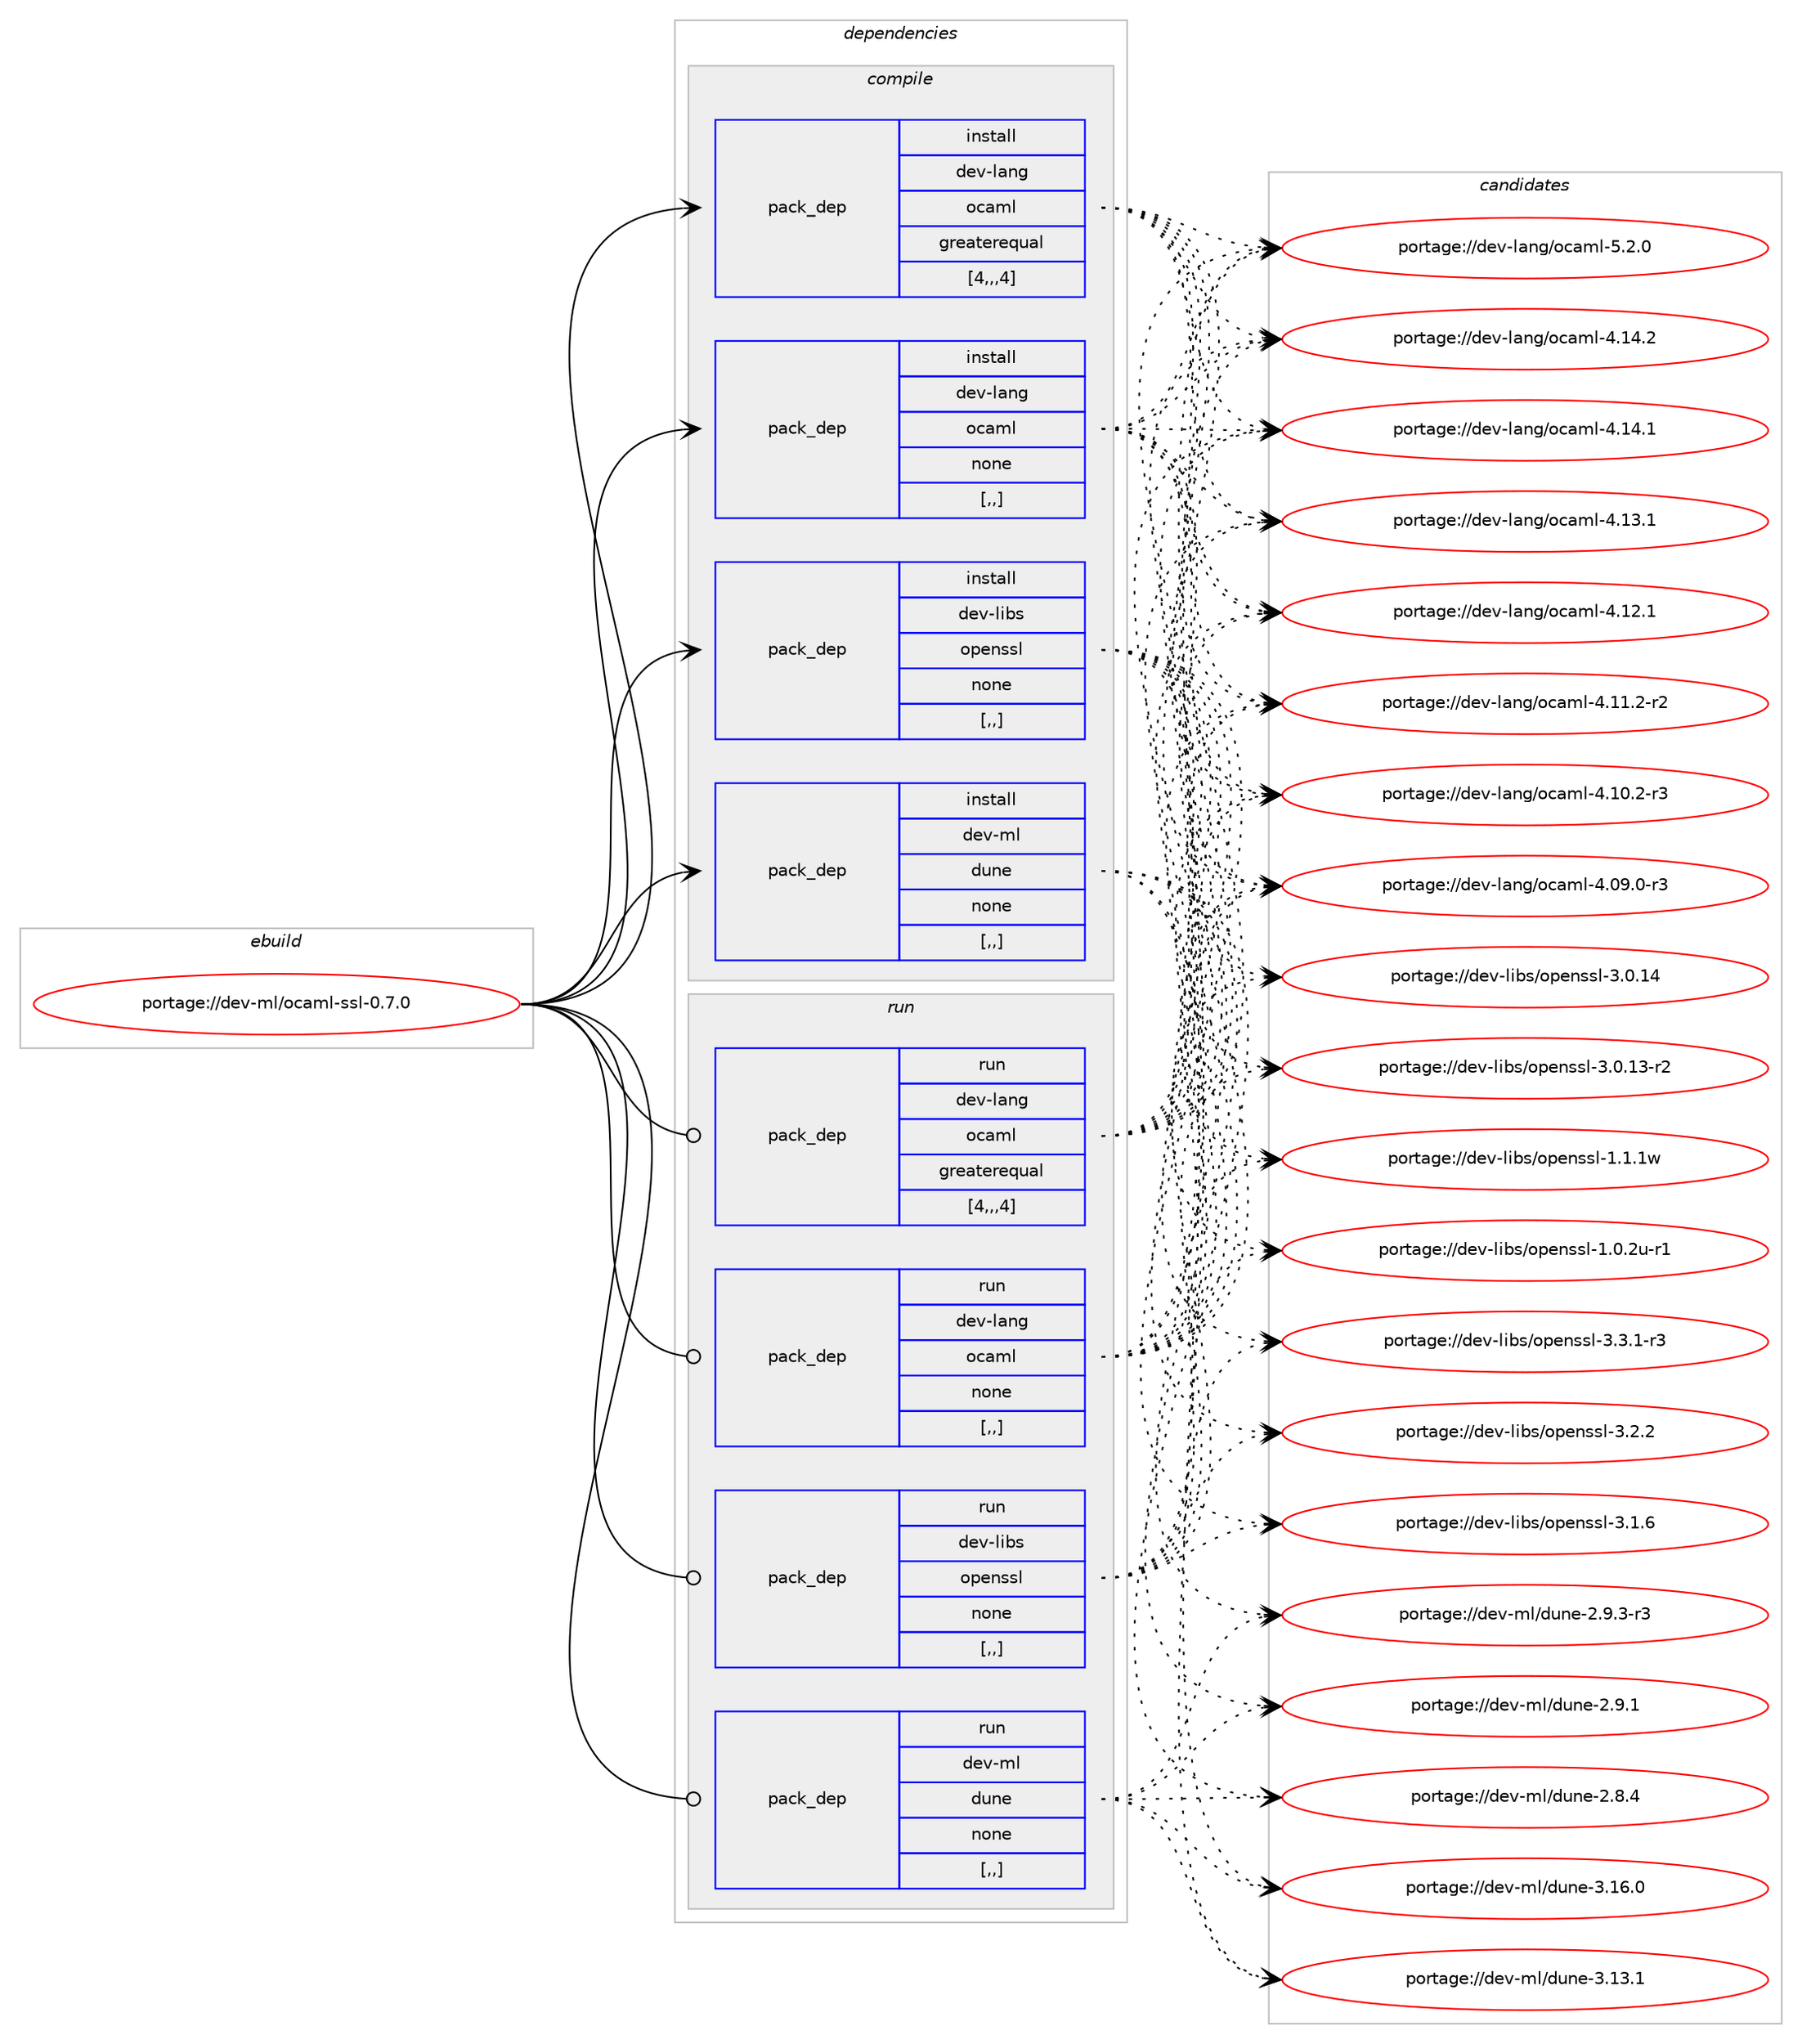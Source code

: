 digraph prolog {

# *************
# Graph options
# *************

newrank=true;
concentrate=true;
compound=true;
graph [rankdir=LR,fontname=Helvetica,fontsize=10,ranksep=1.5];#, ranksep=2.5, nodesep=0.2];
edge  [arrowhead=vee];
node  [fontname=Helvetica,fontsize=10];

# **********
# The ebuild
# **********

subgraph cluster_leftcol {
color=gray;
label=<<i>ebuild</i>>;
id [label="portage://dev-ml/ocaml-ssl-0.7.0", color=red, width=4, href="../dev-ml/ocaml-ssl-0.7.0.svg"];
}

# ****************
# The dependencies
# ****************

subgraph cluster_midcol {
color=gray;
label=<<i>dependencies</i>>;
subgraph cluster_compile {
fillcolor="#eeeeee";
style=filled;
label=<<i>compile</i>>;
subgraph pack450791 {
dependency615531 [label=<<TABLE BORDER="0" CELLBORDER="1" CELLSPACING="0" CELLPADDING="4" WIDTH="220"><TR><TD ROWSPAN="6" CELLPADDING="30">pack_dep</TD></TR><TR><TD WIDTH="110">install</TD></TR><TR><TD>dev-lang</TD></TR><TR><TD>ocaml</TD></TR><TR><TD>greaterequal</TD></TR><TR><TD>[4,,,4]</TD></TR></TABLE>>, shape=none, color=blue];
}
id:e -> dependency615531:w [weight=20,style="solid",arrowhead="vee"];
subgraph pack450792 {
dependency615532 [label=<<TABLE BORDER="0" CELLBORDER="1" CELLSPACING="0" CELLPADDING="4" WIDTH="220"><TR><TD ROWSPAN="6" CELLPADDING="30">pack_dep</TD></TR><TR><TD WIDTH="110">install</TD></TR><TR><TD>dev-lang</TD></TR><TR><TD>ocaml</TD></TR><TR><TD>none</TD></TR><TR><TD>[,,]</TD></TR></TABLE>>, shape=none, color=blue];
}
id:e -> dependency615532:w [weight=20,style="solid",arrowhead="vee"];
subgraph pack450793 {
dependency615533 [label=<<TABLE BORDER="0" CELLBORDER="1" CELLSPACING="0" CELLPADDING="4" WIDTH="220"><TR><TD ROWSPAN="6" CELLPADDING="30">pack_dep</TD></TR><TR><TD WIDTH="110">install</TD></TR><TR><TD>dev-libs</TD></TR><TR><TD>openssl</TD></TR><TR><TD>none</TD></TR><TR><TD>[,,]</TD></TR></TABLE>>, shape=none, color=blue];
}
id:e -> dependency615533:w [weight=20,style="solid",arrowhead="vee"];
subgraph pack450794 {
dependency615534 [label=<<TABLE BORDER="0" CELLBORDER="1" CELLSPACING="0" CELLPADDING="4" WIDTH="220"><TR><TD ROWSPAN="6" CELLPADDING="30">pack_dep</TD></TR><TR><TD WIDTH="110">install</TD></TR><TR><TD>dev-ml</TD></TR><TR><TD>dune</TD></TR><TR><TD>none</TD></TR><TR><TD>[,,]</TD></TR></TABLE>>, shape=none, color=blue];
}
id:e -> dependency615534:w [weight=20,style="solid",arrowhead="vee"];
}
subgraph cluster_compileandrun {
fillcolor="#eeeeee";
style=filled;
label=<<i>compile and run</i>>;
}
subgraph cluster_run {
fillcolor="#eeeeee";
style=filled;
label=<<i>run</i>>;
subgraph pack450795 {
dependency615535 [label=<<TABLE BORDER="0" CELLBORDER="1" CELLSPACING="0" CELLPADDING="4" WIDTH="220"><TR><TD ROWSPAN="6" CELLPADDING="30">pack_dep</TD></TR><TR><TD WIDTH="110">run</TD></TR><TR><TD>dev-lang</TD></TR><TR><TD>ocaml</TD></TR><TR><TD>greaterequal</TD></TR><TR><TD>[4,,,4]</TD></TR></TABLE>>, shape=none, color=blue];
}
id:e -> dependency615535:w [weight=20,style="solid",arrowhead="odot"];
subgraph pack450796 {
dependency615536 [label=<<TABLE BORDER="0" CELLBORDER="1" CELLSPACING="0" CELLPADDING="4" WIDTH="220"><TR><TD ROWSPAN="6" CELLPADDING="30">pack_dep</TD></TR><TR><TD WIDTH="110">run</TD></TR><TR><TD>dev-lang</TD></TR><TR><TD>ocaml</TD></TR><TR><TD>none</TD></TR><TR><TD>[,,]</TD></TR></TABLE>>, shape=none, color=blue];
}
id:e -> dependency615536:w [weight=20,style="solid",arrowhead="odot"];
subgraph pack450797 {
dependency615537 [label=<<TABLE BORDER="0" CELLBORDER="1" CELLSPACING="0" CELLPADDING="4" WIDTH="220"><TR><TD ROWSPAN="6" CELLPADDING="30">pack_dep</TD></TR><TR><TD WIDTH="110">run</TD></TR><TR><TD>dev-libs</TD></TR><TR><TD>openssl</TD></TR><TR><TD>none</TD></TR><TR><TD>[,,]</TD></TR></TABLE>>, shape=none, color=blue];
}
id:e -> dependency615537:w [weight=20,style="solid",arrowhead="odot"];
subgraph pack450798 {
dependency615538 [label=<<TABLE BORDER="0" CELLBORDER="1" CELLSPACING="0" CELLPADDING="4" WIDTH="220"><TR><TD ROWSPAN="6" CELLPADDING="30">pack_dep</TD></TR><TR><TD WIDTH="110">run</TD></TR><TR><TD>dev-ml</TD></TR><TR><TD>dune</TD></TR><TR><TD>none</TD></TR><TR><TD>[,,]</TD></TR></TABLE>>, shape=none, color=blue];
}
id:e -> dependency615538:w [weight=20,style="solid",arrowhead="odot"];
}
}

# **************
# The candidates
# **************

subgraph cluster_choices {
rank=same;
color=gray;
label=<<i>candidates</i>>;

subgraph choice450791 {
color=black;
nodesep=1;
choice1001011184510897110103471119997109108455346504648 [label="portage://dev-lang/ocaml-5.2.0", color=red, width=4,href="../dev-lang/ocaml-5.2.0.svg"];
choice100101118451089711010347111999710910845524649524650 [label="portage://dev-lang/ocaml-4.14.2", color=red, width=4,href="../dev-lang/ocaml-4.14.2.svg"];
choice100101118451089711010347111999710910845524649524649 [label="portage://dev-lang/ocaml-4.14.1", color=red, width=4,href="../dev-lang/ocaml-4.14.1.svg"];
choice100101118451089711010347111999710910845524649514649 [label="portage://dev-lang/ocaml-4.13.1", color=red, width=4,href="../dev-lang/ocaml-4.13.1.svg"];
choice100101118451089711010347111999710910845524649504649 [label="portage://dev-lang/ocaml-4.12.1", color=red, width=4,href="../dev-lang/ocaml-4.12.1.svg"];
choice1001011184510897110103471119997109108455246494946504511450 [label="portage://dev-lang/ocaml-4.11.2-r2", color=red, width=4,href="../dev-lang/ocaml-4.11.2-r2.svg"];
choice1001011184510897110103471119997109108455246494846504511451 [label="portage://dev-lang/ocaml-4.10.2-r3", color=red, width=4,href="../dev-lang/ocaml-4.10.2-r3.svg"];
choice1001011184510897110103471119997109108455246485746484511451 [label="portage://dev-lang/ocaml-4.09.0-r3", color=red, width=4,href="../dev-lang/ocaml-4.09.0-r3.svg"];
dependency615531:e -> choice1001011184510897110103471119997109108455346504648:w [style=dotted,weight="100"];
dependency615531:e -> choice100101118451089711010347111999710910845524649524650:w [style=dotted,weight="100"];
dependency615531:e -> choice100101118451089711010347111999710910845524649524649:w [style=dotted,weight="100"];
dependency615531:e -> choice100101118451089711010347111999710910845524649514649:w [style=dotted,weight="100"];
dependency615531:e -> choice100101118451089711010347111999710910845524649504649:w [style=dotted,weight="100"];
dependency615531:e -> choice1001011184510897110103471119997109108455246494946504511450:w [style=dotted,weight="100"];
dependency615531:e -> choice1001011184510897110103471119997109108455246494846504511451:w [style=dotted,weight="100"];
dependency615531:e -> choice1001011184510897110103471119997109108455246485746484511451:w [style=dotted,weight="100"];
}
subgraph choice450792 {
color=black;
nodesep=1;
choice1001011184510897110103471119997109108455346504648 [label="portage://dev-lang/ocaml-5.2.0", color=red, width=4,href="../dev-lang/ocaml-5.2.0.svg"];
choice100101118451089711010347111999710910845524649524650 [label="portage://dev-lang/ocaml-4.14.2", color=red, width=4,href="../dev-lang/ocaml-4.14.2.svg"];
choice100101118451089711010347111999710910845524649524649 [label="portage://dev-lang/ocaml-4.14.1", color=red, width=4,href="../dev-lang/ocaml-4.14.1.svg"];
choice100101118451089711010347111999710910845524649514649 [label="portage://dev-lang/ocaml-4.13.1", color=red, width=4,href="../dev-lang/ocaml-4.13.1.svg"];
choice100101118451089711010347111999710910845524649504649 [label="portage://dev-lang/ocaml-4.12.1", color=red, width=4,href="../dev-lang/ocaml-4.12.1.svg"];
choice1001011184510897110103471119997109108455246494946504511450 [label="portage://dev-lang/ocaml-4.11.2-r2", color=red, width=4,href="../dev-lang/ocaml-4.11.2-r2.svg"];
choice1001011184510897110103471119997109108455246494846504511451 [label="portage://dev-lang/ocaml-4.10.2-r3", color=red, width=4,href="../dev-lang/ocaml-4.10.2-r3.svg"];
choice1001011184510897110103471119997109108455246485746484511451 [label="portage://dev-lang/ocaml-4.09.0-r3", color=red, width=4,href="../dev-lang/ocaml-4.09.0-r3.svg"];
dependency615532:e -> choice1001011184510897110103471119997109108455346504648:w [style=dotted,weight="100"];
dependency615532:e -> choice100101118451089711010347111999710910845524649524650:w [style=dotted,weight="100"];
dependency615532:e -> choice100101118451089711010347111999710910845524649524649:w [style=dotted,weight="100"];
dependency615532:e -> choice100101118451089711010347111999710910845524649514649:w [style=dotted,weight="100"];
dependency615532:e -> choice100101118451089711010347111999710910845524649504649:w [style=dotted,weight="100"];
dependency615532:e -> choice1001011184510897110103471119997109108455246494946504511450:w [style=dotted,weight="100"];
dependency615532:e -> choice1001011184510897110103471119997109108455246494846504511451:w [style=dotted,weight="100"];
dependency615532:e -> choice1001011184510897110103471119997109108455246485746484511451:w [style=dotted,weight="100"];
}
subgraph choice450793 {
color=black;
nodesep=1;
choice1001011184510810598115471111121011101151151084551465146494511451 [label="portage://dev-libs/openssl-3.3.1-r3", color=red, width=4,href="../dev-libs/openssl-3.3.1-r3.svg"];
choice100101118451081059811547111112101110115115108455146504650 [label="portage://dev-libs/openssl-3.2.2", color=red, width=4,href="../dev-libs/openssl-3.2.2.svg"];
choice100101118451081059811547111112101110115115108455146494654 [label="portage://dev-libs/openssl-3.1.6", color=red, width=4,href="../dev-libs/openssl-3.1.6.svg"];
choice10010111845108105981154711111210111011511510845514648464952 [label="portage://dev-libs/openssl-3.0.14", color=red, width=4,href="../dev-libs/openssl-3.0.14.svg"];
choice100101118451081059811547111112101110115115108455146484649514511450 [label="portage://dev-libs/openssl-3.0.13-r2", color=red, width=4,href="../dev-libs/openssl-3.0.13-r2.svg"];
choice100101118451081059811547111112101110115115108454946494649119 [label="portage://dev-libs/openssl-1.1.1w", color=red, width=4,href="../dev-libs/openssl-1.1.1w.svg"];
choice1001011184510810598115471111121011101151151084549464846501174511449 [label="portage://dev-libs/openssl-1.0.2u-r1", color=red, width=4,href="../dev-libs/openssl-1.0.2u-r1.svg"];
dependency615533:e -> choice1001011184510810598115471111121011101151151084551465146494511451:w [style=dotted,weight="100"];
dependency615533:e -> choice100101118451081059811547111112101110115115108455146504650:w [style=dotted,weight="100"];
dependency615533:e -> choice100101118451081059811547111112101110115115108455146494654:w [style=dotted,weight="100"];
dependency615533:e -> choice10010111845108105981154711111210111011511510845514648464952:w [style=dotted,weight="100"];
dependency615533:e -> choice100101118451081059811547111112101110115115108455146484649514511450:w [style=dotted,weight="100"];
dependency615533:e -> choice100101118451081059811547111112101110115115108454946494649119:w [style=dotted,weight="100"];
dependency615533:e -> choice1001011184510810598115471111121011101151151084549464846501174511449:w [style=dotted,weight="100"];
}
subgraph choice450794 {
color=black;
nodesep=1;
choice100101118451091084710011711010145514649544648 [label="portage://dev-ml/dune-3.16.0", color=red, width=4,href="../dev-ml/dune-3.16.0.svg"];
choice100101118451091084710011711010145514649514649 [label="portage://dev-ml/dune-3.13.1", color=red, width=4,href="../dev-ml/dune-3.13.1.svg"];
choice10010111845109108471001171101014550465746514511451 [label="portage://dev-ml/dune-2.9.3-r3", color=red, width=4,href="../dev-ml/dune-2.9.3-r3.svg"];
choice1001011184510910847100117110101455046574649 [label="portage://dev-ml/dune-2.9.1", color=red, width=4,href="../dev-ml/dune-2.9.1.svg"];
choice1001011184510910847100117110101455046564652 [label="portage://dev-ml/dune-2.8.4", color=red, width=4,href="../dev-ml/dune-2.8.4.svg"];
dependency615534:e -> choice100101118451091084710011711010145514649544648:w [style=dotted,weight="100"];
dependency615534:e -> choice100101118451091084710011711010145514649514649:w [style=dotted,weight="100"];
dependency615534:e -> choice10010111845109108471001171101014550465746514511451:w [style=dotted,weight="100"];
dependency615534:e -> choice1001011184510910847100117110101455046574649:w [style=dotted,weight="100"];
dependency615534:e -> choice1001011184510910847100117110101455046564652:w [style=dotted,weight="100"];
}
subgraph choice450795 {
color=black;
nodesep=1;
choice1001011184510897110103471119997109108455346504648 [label="portage://dev-lang/ocaml-5.2.0", color=red, width=4,href="../dev-lang/ocaml-5.2.0.svg"];
choice100101118451089711010347111999710910845524649524650 [label="portage://dev-lang/ocaml-4.14.2", color=red, width=4,href="../dev-lang/ocaml-4.14.2.svg"];
choice100101118451089711010347111999710910845524649524649 [label="portage://dev-lang/ocaml-4.14.1", color=red, width=4,href="../dev-lang/ocaml-4.14.1.svg"];
choice100101118451089711010347111999710910845524649514649 [label="portage://dev-lang/ocaml-4.13.1", color=red, width=4,href="../dev-lang/ocaml-4.13.1.svg"];
choice100101118451089711010347111999710910845524649504649 [label="portage://dev-lang/ocaml-4.12.1", color=red, width=4,href="../dev-lang/ocaml-4.12.1.svg"];
choice1001011184510897110103471119997109108455246494946504511450 [label="portage://dev-lang/ocaml-4.11.2-r2", color=red, width=4,href="../dev-lang/ocaml-4.11.2-r2.svg"];
choice1001011184510897110103471119997109108455246494846504511451 [label="portage://dev-lang/ocaml-4.10.2-r3", color=red, width=4,href="../dev-lang/ocaml-4.10.2-r3.svg"];
choice1001011184510897110103471119997109108455246485746484511451 [label="portage://dev-lang/ocaml-4.09.0-r3", color=red, width=4,href="../dev-lang/ocaml-4.09.0-r3.svg"];
dependency615535:e -> choice1001011184510897110103471119997109108455346504648:w [style=dotted,weight="100"];
dependency615535:e -> choice100101118451089711010347111999710910845524649524650:w [style=dotted,weight="100"];
dependency615535:e -> choice100101118451089711010347111999710910845524649524649:w [style=dotted,weight="100"];
dependency615535:e -> choice100101118451089711010347111999710910845524649514649:w [style=dotted,weight="100"];
dependency615535:e -> choice100101118451089711010347111999710910845524649504649:w [style=dotted,weight="100"];
dependency615535:e -> choice1001011184510897110103471119997109108455246494946504511450:w [style=dotted,weight="100"];
dependency615535:e -> choice1001011184510897110103471119997109108455246494846504511451:w [style=dotted,weight="100"];
dependency615535:e -> choice1001011184510897110103471119997109108455246485746484511451:w [style=dotted,weight="100"];
}
subgraph choice450796 {
color=black;
nodesep=1;
choice1001011184510897110103471119997109108455346504648 [label="portage://dev-lang/ocaml-5.2.0", color=red, width=4,href="../dev-lang/ocaml-5.2.0.svg"];
choice100101118451089711010347111999710910845524649524650 [label="portage://dev-lang/ocaml-4.14.2", color=red, width=4,href="../dev-lang/ocaml-4.14.2.svg"];
choice100101118451089711010347111999710910845524649524649 [label="portage://dev-lang/ocaml-4.14.1", color=red, width=4,href="../dev-lang/ocaml-4.14.1.svg"];
choice100101118451089711010347111999710910845524649514649 [label="portage://dev-lang/ocaml-4.13.1", color=red, width=4,href="../dev-lang/ocaml-4.13.1.svg"];
choice100101118451089711010347111999710910845524649504649 [label="portage://dev-lang/ocaml-4.12.1", color=red, width=4,href="../dev-lang/ocaml-4.12.1.svg"];
choice1001011184510897110103471119997109108455246494946504511450 [label="portage://dev-lang/ocaml-4.11.2-r2", color=red, width=4,href="../dev-lang/ocaml-4.11.2-r2.svg"];
choice1001011184510897110103471119997109108455246494846504511451 [label="portage://dev-lang/ocaml-4.10.2-r3", color=red, width=4,href="../dev-lang/ocaml-4.10.2-r3.svg"];
choice1001011184510897110103471119997109108455246485746484511451 [label="portage://dev-lang/ocaml-4.09.0-r3", color=red, width=4,href="../dev-lang/ocaml-4.09.0-r3.svg"];
dependency615536:e -> choice1001011184510897110103471119997109108455346504648:w [style=dotted,weight="100"];
dependency615536:e -> choice100101118451089711010347111999710910845524649524650:w [style=dotted,weight="100"];
dependency615536:e -> choice100101118451089711010347111999710910845524649524649:w [style=dotted,weight="100"];
dependency615536:e -> choice100101118451089711010347111999710910845524649514649:w [style=dotted,weight="100"];
dependency615536:e -> choice100101118451089711010347111999710910845524649504649:w [style=dotted,weight="100"];
dependency615536:e -> choice1001011184510897110103471119997109108455246494946504511450:w [style=dotted,weight="100"];
dependency615536:e -> choice1001011184510897110103471119997109108455246494846504511451:w [style=dotted,weight="100"];
dependency615536:e -> choice1001011184510897110103471119997109108455246485746484511451:w [style=dotted,weight="100"];
}
subgraph choice450797 {
color=black;
nodesep=1;
choice1001011184510810598115471111121011101151151084551465146494511451 [label="portage://dev-libs/openssl-3.3.1-r3", color=red, width=4,href="../dev-libs/openssl-3.3.1-r3.svg"];
choice100101118451081059811547111112101110115115108455146504650 [label="portage://dev-libs/openssl-3.2.2", color=red, width=4,href="../dev-libs/openssl-3.2.2.svg"];
choice100101118451081059811547111112101110115115108455146494654 [label="portage://dev-libs/openssl-3.1.6", color=red, width=4,href="../dev-libs/openssl-3.1.6.svg"];
choice10010111845108105981154711111210111011511510845514648464952 [label="portage://dev-libs/openssl-3.0.14", color=red, width=4,href="../dev-libs/openssl-3.0.14.svg"];
choice100101118451081059811547111112101110115115108455146484649514511450 [label="portage://dev-libs/openssl-3.0.13-r2", color=red, width=4,href="../dev-libs/openssl-3.0.13-r2.svg"];
choice100101118451081059811547111112101110115115108454946494649119 [label="portage://dev-libs/openssl-1.1.1w", color=red, width=4,href="../dev-libs/openssl-1.1.1w.svg"];
choice1001011184510810598115471111121011101151151084549464846501174511449 [label="portage://dev-libs/openssl-1.0.2u-r1", color=red, width=4,href="../dev-libs/openssl-1.0.2u-r1.svg"];
dependency615537:e -> choice1001011184510810598115471111121011101151151084551465146494511451:w [style=dotted,weight="100"];
dependency615537:e -> choice100101118451081059811547111112101110115115108455146504650:w [style=dotted,weight="100"];
dependency615537:e -> choice100101118451081059811547111112101110115115108455146494654:w [style=dotted,weight="100"];
dependency615537:e -> choice10010111845108105981154711111210111011511510845514648464952:w [style=dotted,weight="100"];
dependency615537:e -> choice100101118451081059811547111112101110115115108455146484649514511450:w [style=dotted,weight="100"];
dependency615537:e -> choice100101118451081059811547111112101110115115108454946494649119:w [style=dotted,weight="100"];
dependency615537:e -> choice1001011184510810598115471111121011101151151084549464846501174511449:w [style=dotted,weight="100"];
}
subgraph choice450798 {
color=black;
nodesep=1;
choice100101118451091084710011711010145514649544648 [label="portage://dev-ml/dune-3.16.0", color=red, width=4,href="../dev-ml/dune-3.16.0.svg"];
choice100101118451091084710011711010145514649514649 [label="portage://dev-ml/dune-3.13.1", color=red, width=4,href="../dev-ml/dune-3.13.1.svg"];
choice10010111845109108471001171101014550465746514511451 [label="portage://dev-ml/dune-2.9.3-r3", color=red, width=4,href="../dev-ml/dune-2.9.3-r3.svg"];
choice1001011184510910847100117110101455046574649 [label="portage://dev-ml/dune-2.9.1", color=red, width=4,href="../dev-ml/dune-2.9.1.svg"];
choice1001011184510910847100117110101455046564652 [label="portage://dev-ml/dune-2.8.4", color=red, width=4,href="../dev-ml/dune-2.8.4.svg"];
dependency615538:e -> choice100101118451091084710011711010145514649544648:w [style=dotted,weight="100"];
dependency615538:e -> choice100101118451091084710011711010145514649514649:w [style=dotted,weight="100"];
dependency615538:e -> choice10010111845109108471001171101014550465746514511451:w [style=dotted,weight="100"];
dependency615538:e -> choice1001011184510910847100117110101455046574649:w [style=dotted,weight="100"];
dependency615538:e -> choice1001011184510910847100117110101455046564652:w [style=dotted,weight="100"];
}
}

}
